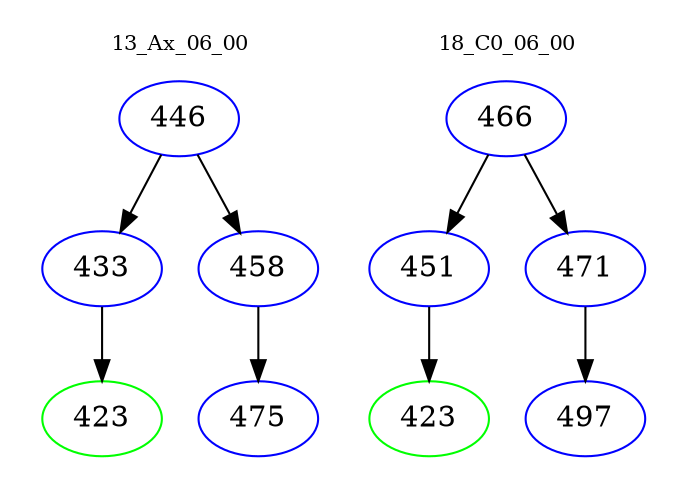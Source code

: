 digraph{
subgraph cluster_0 {
color = white
label = "13_Ax_06_00";
fontsize=10;
T0_446 [label="446", color="blue"]
T0_446 -> T0_433 [color="black"]
T0_433 [label="433", color="blue"]
T0_433 -> T0_423 [color="black"]
T0_423 [label="423", color="green"]
T0_446 -> T0_458 [color="black"]
T0_458 [label="458", color="blue"]
T0_458 -> T0_475 [color="black"]
T0_475 [label="475", color="blue"]
}
subgraph cluster_1 {
color = white
label = "18_C0_06_00";
fontsize=10;
T1_466 [label="466", color="blue"]
T1_466 -> T1_451 [color="black"]
T1_451 [label="451", color="blue"]
T1_451 -> T1_423 [color="black"]
T1_423 [label="423", color="green"]
T1_466 -> T1_471 [color="black"]
T1_471 [label="471", color="blue"]
T1_471 -> T1_497 [color="black"]
T1_497 [label="497", color="blue"]
}
}
